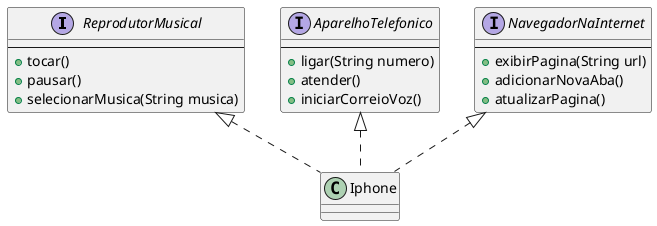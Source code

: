 @startuml
' ALT + D

interface ReprodutorMusical {
---
+tocar()
+pausar()
+selecionarMusica(String musica)
}

interface AparelhoTelefonico {
---
+ligar(String numero)
+atender()
+iniciarCorreioVoz()
}

interface NavegadorNaInternet {
---
+exibirPagina(String url)
+adicionarNovaAba()
+atualizarPagina()
}

class Iphone implements ReprodutorMusical, AparelhoTelefonico, NavegadorNaInternet {
}

}
@enduml